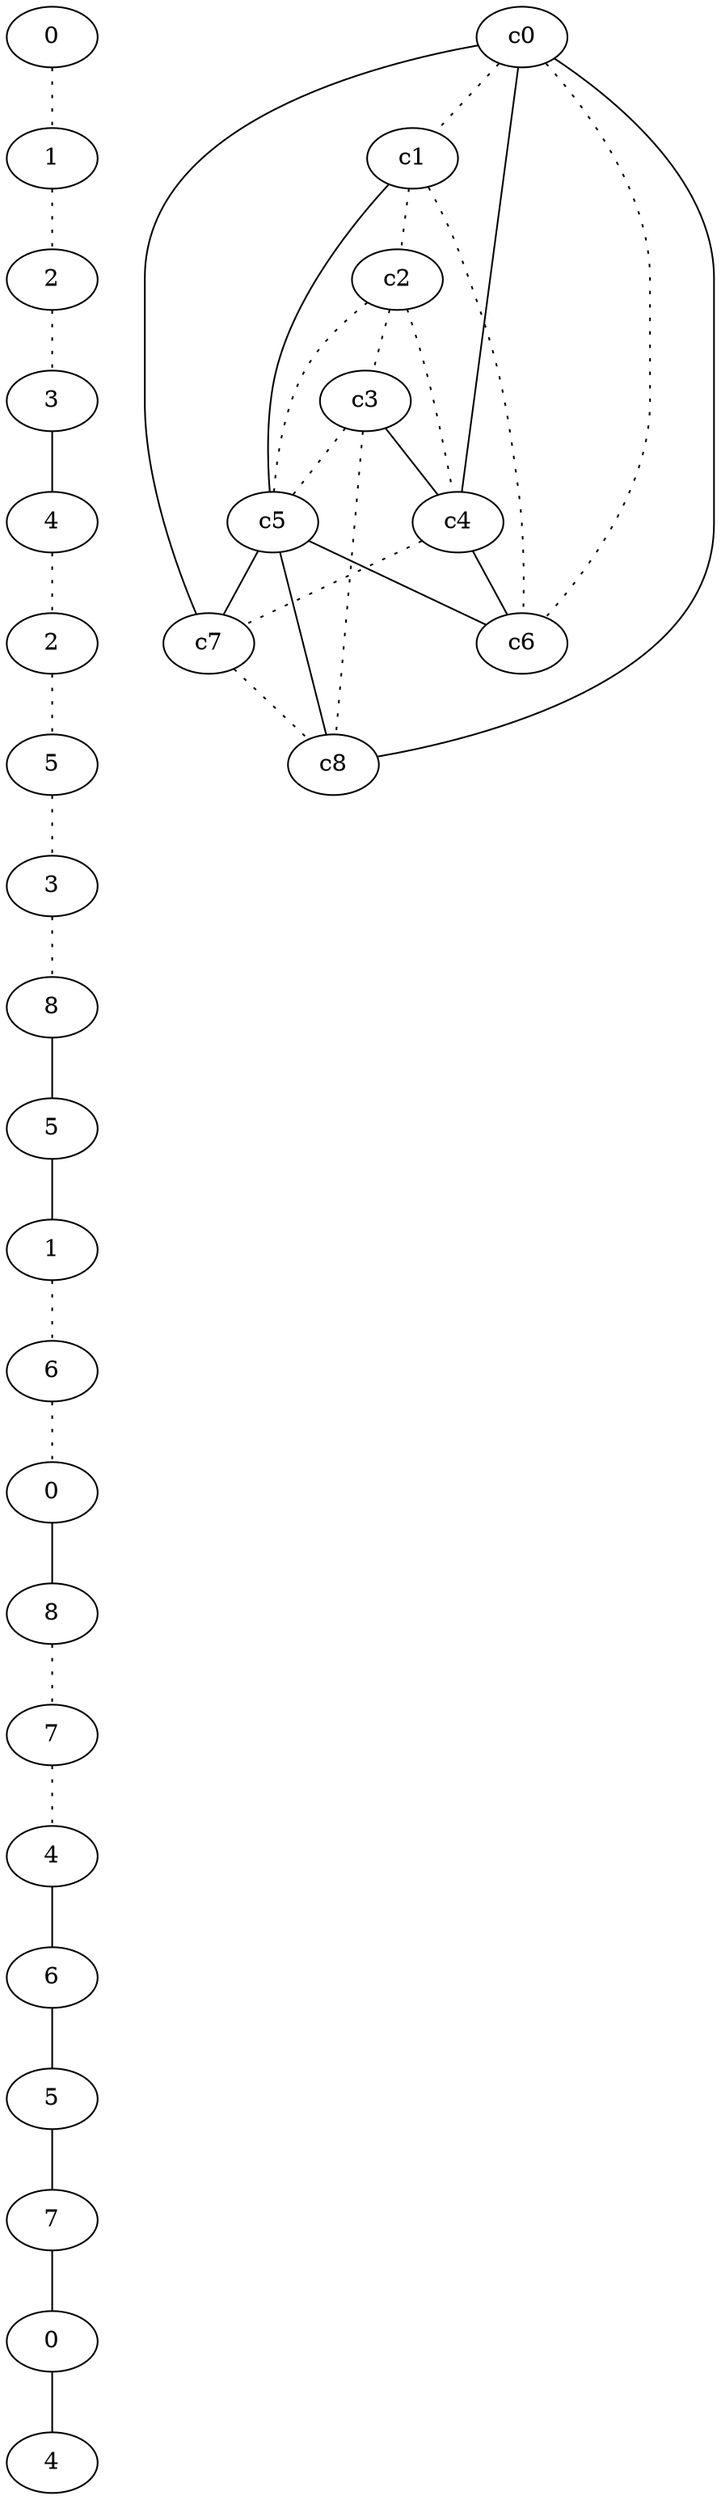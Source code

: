 graph {
a0[label=0];
a1[label=1];
a2[label=2];
a3[label=3];
a4[label=4];
a5[label=2];
a6[label=5];
a7[label=3];
a8[label=8];
a9[label=5];
a10[label=1];
a11[label=6];
a12[label=0];
a13[label=8];
a14[label=7];
a15[label=4];
a16[label=6];
a17[label=5];
a18[label=7];
a19[label=0];
a20[label=4];
a0 -- a1 [style=dotted];
a1 -- a2 [style=dotted];
a2 -- a3 [style=dotted];
a3 -- a4;
a4 -- a5 [style=dotted];
a5 -- a6 [style=dotted];
a6 -- a7 [style=dotted];
a7 -- a8 [style=dotted];
a8 -- a9;
a9 -- a10;
a10 -- a11 [style=dotted];
a11 -- a12 [style=dotted];
a12 -- a13;
a13 -- a14 [style=dotted];
a14 -- a15 [style=dotted];
a15 -- a16;
a16 -- a17;
a17 -- a18;
a18 -- a19;
a19 -- a20;
c0 -- c1 [style=dotted];
c0 -- c4;
c0 -- c6 [style=dotted];
c0 -- c7;
c0 -- c8;
c1 -- c2 [style=dotted];
c1 -- c5;
c1 -- c6 [style=dotted];
c2 -- c3 [style=dotted];
c2 -- c4 [style=dotted];
c2 -- c5 [style=dotted];
c3 -- c4;
c3 -- c5 [style=dotted];
c3 -- c8 [style=dotted];
c4 -- c6;
c4 -- c7 [style=dotted];
c5 -- c6;
c5 -- c7;
c5 -- c8;
c7 -- c8 [style=dotted];
}
